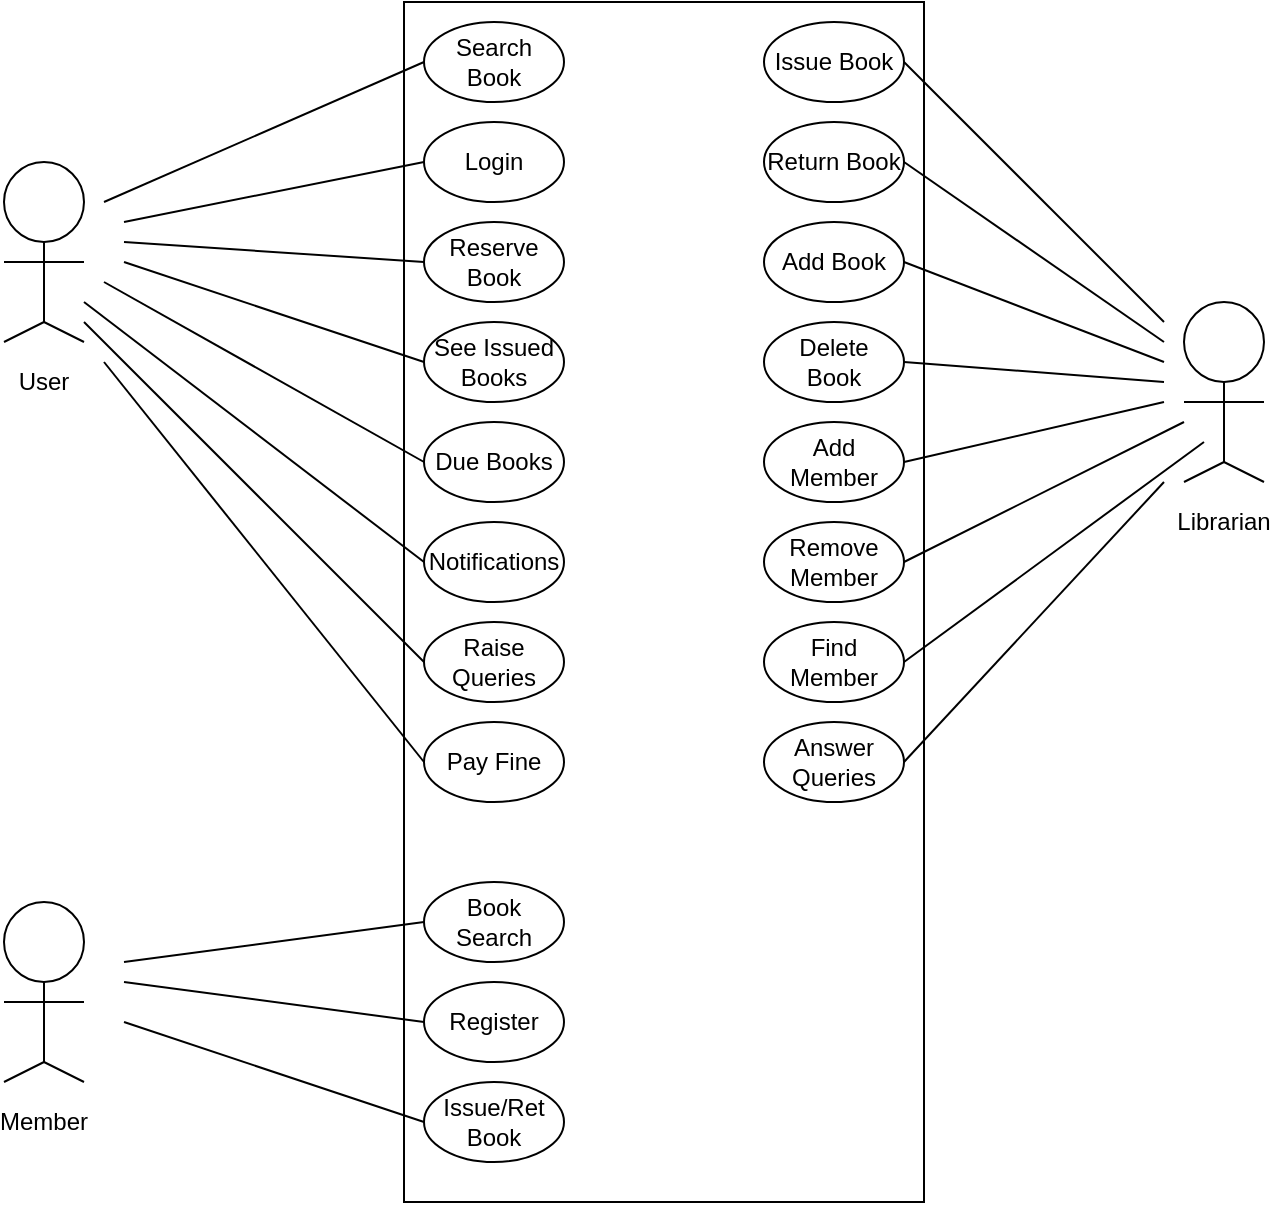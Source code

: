 <mxfile version="14.8.0" type="device"><diagram id="1EXOiaZ5XN8t02UOQ9ZJ" name="Page-1"><mxGraphModel dx="1038" dy="556" grid="1" gridSize="10" guides="1" tooltips="1" connect="1" arrows="1" fold="1" page="1" pageScale="1" pageWidth="850" pageHeight="1100" math="0" shadow="0"><root><mxCell id="0"/><mxCell id="1" parent="0"/><mxCell id="NJPK8GWIaviwcGk5zXti-1" value="" style="rounded=0;whiteSpace=wrap;html=1;" vertex="1" parent="1"><mxGeometry x="280" y="40" width="260" height="600" as="geometry"/></mxCell><mxCell id="NJPK8GWIaviwcGk5zXti-2" value="" style="ellipse;whiteSpace=wrap;html=1;aspect=fixed;" vertex="1" parent="1"><mxGeometry x="80" y="120" width="40" height="40" as="geometry"/></mxCell><mxCell id="NJPK8GWIaviwcGk5zXti-3" value="" style="endArrow=none;html=1;entryX=0.5;entryY=1;entryDx=0;entryDy=0;" edge="1" parent="1" target="NJPK8GWIaviwcGk5zXti-2"><mxGeometry width="50" height="50" relative="1" as="geometry"><mxPoint x="100" y="200" as="sourcePoint"/><mxPoint x="450" y="230" as="targetPoint"/></mxGeometry></mxCell><mxCell id="NJPK8GWIaviwcGk5zXti-4" value="" style="endArrow=none;html=1;" edge="1" parent="1"><mxGeometry width="50" height="50" relative="1" as="geometry"><mxPoint x="80" y="170" as="sourcePoint"/><mxPoint x="120" y="170" as="targetPoint"/></mxGeometry></mxCell><mxCell id="NJPK8GWIaviwcGk5zXti-5" value="" style="endArrow=none;html=1;" edge="1" parent="1"><mxGeometry width="50" height="50" relative="1" as="geometry"><mxPoint x="80" y="210" as="sourcePoint"/><mxPoint x="100" y="200" as="targetPoint"/></mxGeometry></mxCell><mxCell id="NJPK8GWIaviwcGk5zXti-6" value="" style="endArrow=none;html=1;" edge="1" parent="1"><mxGeometry width="50" height="50" relative="1" as="geometry"><mxPoint x="120" y="210" as="sourcePoint"/><mxPoint x="100" y="200" as="targetPoint"/></mxGeometry></mxCell><mxCell id="NJPK8GWIaviwcGk5zXti-7" value="User" style="text;html=1;strokeColor=none;fillColor=none;align=center;verticalAlign=middle;whiteSpace=wrap;rounded=0;" vertex="1" parent="1"><mxGeometry x="80" y="220" width="40" height="20" as="geometry"/></mxCell><mxCell id="NJPK8GWIaviwcGk5zXti-8" value="&lt;div&gt;Search&lt;/div&gt;&lt;div&gt;Book&lt;br&gt;&lt;/div&gt;" style="ellipse;whiteSpace=wrap;html=1;" vertex="1" parent="1"><mxGeometry x="290" y="50" width="70" height="40" as="geometry"/></mxCell><mxCell id="NJPK8GWIaviwcGk5zXti-9" value="Login" style="ellipse;whiteSpace=wrap;html=1;" vertex="1" parent="1"><mxGeometry x="290" y="100" width="70" height="40" as="geometry"/></mxCell><mxCell id="NJPK8GWIaviwcGk5zXti-10" value="&lt;div&gt;Reserve&lt;/div&gt;&lt;div&gt;Book&lt;br&gt;&lt;/div&gt;" style="ellipse;whiteSpace=wrap;html=1;" vertex="1" parent="1"><mxGeometry x="290" y="150" width="70" height="40" as="geometry"/></mxCell><mxCell id="NJPK8GWIaviwcGk5zXti-11" value="&lt;div&gt;See Issued&lt;/div&gt;&lt;div&gt;Books&lt;br&gt;&lt;/div&gt;" style="ellipse;whiteSpace=wrap;html=1;" vertex="1" parent="1"><mxGeometry x="290" y="200" width="70" height="40" as="geometry"/></mxCell><mxCell id="NJPK8GWIaviwcGk5zXti-12" value="Due Books" style="ellipse;whiteSpace=wrap;html=1;" vertex="1" parent="1"><mxGeometry x="290" y="250" width="70" height="40" as="geometry"/></mxCell><mxCell id="NJPK8GWIaviwcGk5zXti-13" value="Notifications" style="ellipse;whiteSpace=wrap;html=1;" vertex="1" parent="1"><mxGeometry x="290" y="300" width="70" height="40" as="geometry"/></mxCell><mxCell id="NJPK8GWIaviwcGk5zXti-14" value="&lt;div&gt;Raise&lt;/div&gt;&lt;div&gt;Queries&lt;br&gt;&lt;/div&gt;" style="ellipse;whiteSpace=wrap;html=1;" vertex="1" parent="1"><mxGeometry x="290" y="350" width="70" height="40" as="geometry"/></mxCell><mxCell id="NJPK8GWIaviwcGk5zXti-15" value="Pay Fine" style="ellipse;whiteSpace=wrap;html=1;" vertex="1" parent="1"><mxGeometry x="290" y="400" width="70" height="40" as="geometry"/></mxCell><mxCell id="NJPK8GWIaviwcGk5zXti-16" value="&lt;div&gt;Book&lt;/div&gt;&lt;div&gt;Search&lt;/div&gt;" style="ellipse;whiteSpace=wrap;html=1;" vertex="1" parent="1"><mxGeometry x="290" y="480" width="70" height="40" as="geometry"/></mxCell><mxCell id="NJPK8GWIaviwcGk5zXti-17" value="Register" style="ellipse;whiteSpace=wrap;html=1;" vertex="1" parent="1"><mxGeometry x="290" y="530" width="70" height="40" as="geometry"/></mxCell><mxCell id="NJPK8GWIaviwcGk5zXti-18" value="&lt;div&gt;Issue/Ret&lt;/div&gt;&lt;div&gt;Book&lt;br&gt;&lt;/div&gt;" style="ellipse;whiteSpace=wrap;html=1;" vertex="1" parent="1"><mxGeometry x="290" y="580" width="70" height="40" as="geometry"/></mxCell><mxCell id="NJPK8GWIaviwcGk5zXti-19" value="" style="ellipse;whiteSpace=wrap;html=1;aspect=fixed;" vertex="1" parent="1"><mxGeometry x="80" y="490" width="40" height="40" as="geometry"/></mxCell><mxCell id="NJPK8GWIaviwcGk5zXti-20" value="" style="endArrow=none;html=1;entryX=0.5;entryY=1;entryDx=0;entryDy=0;" edge="1" parent="1" target="NJPK8GWIaviwcGk5zXti-19"><mxGeometry width="50" height="50" relative="1" as="geometry"><mxPoint x="100" y="570" as="sourcePoint"/><mxPoint x="450" y="600" as="targetPoint"/></mxGeometry></mxCell><mxCell id="NJPK8GWIaviwcGk5zXti-21" value="" style="endArrow=none;html=1;" edge="1" parent="1"><mxGeometry width="50" height="50" relative="1" as="geometry"><mxPoint x="80" y="540" as="sourcePoint"/><mxPoint x="120" y="540" as="targetPoint"/></mxGeometry></mxCell><mxCell id="NJPK8GWIaviwcGk5zXti-22" value="" style="endArrow=none;html=1;" edge="1" parent="1"><mxGeometry width="50" height="50" relative="1" as="geometry"><mxPoint x="80" y="580" as="sourcePoint"/><mxPoint x="100" y="570" as="targetPoint"/></mxGeometry></mxCell><mxCell id="NJPK8GWIaviwcGk5zXti-23" value="" style="endArrow=none;html=1;" edge="1" parent="1"><mxGeometry width="50" height="50" relative="1" as="geometry"><mxPoint x="120" y="580" as="sourcePoint"/><mxPoint x="100" y="570" as="targetPoint"/></mxGeometry></mxCell><mxCell id="NJPK8GWIaviwcGk5zXti-24" value="Member" style="text;html=1;strokeColor=none;fillColor=none;align=center;verticalAlign=middle;whiteSpace=wrap;rounded=0;" vertex="1" parent="1"><mxGeometry x="80" y="590" width="40" height="20" as="geometry"/></mxCell><mxCell id="NJPK8GWIaviwcGk5zXti-25" value="" style="endArrow=none;html=1;entryX=0;entryY=0.5;entryDx=0;entryDy=0;" edge="1" parent="1" target="NJPK8GWIaviwcGk5zXti-8"><mxGeometry width="50" height="50" relative="1" as="geometry"><mxPoint x="130" y="140" as="sourcePoint"/><mxPoint x="450" y="290" as="targetPoint"/></mxGeometry></mxCell><mxCell id="NJPK8GWIaviwcGk5zXti-26" value="" style="endArrow=none;html=1;entryX=0;entryY=0.5;entryDx=0;entryDy=0;" edge="1" parent="1" target="NJPK8GWIaviwcGk5zXti-9"><mxGeometry width="50" height="50" relative="1" as="geometry"><mxPoint x="140" y="150" as="sourcePoint"/><mxPoint x="300" y="80" as="targetPoint"/></mxGeometry></mxCell><mxCell id="NJPK8GWIaviwcGk5zXti-27" value="" style="endArrow=none;html=1;entryX=0;entryY=0.5;entryDx=0;entryDy=0;" edge="1" parent="1" target="NJPK8GWIaviwcGk5zXti-10"><mxGeometry width="50" height="50" relative="1" as="geometry"><mxPoint x="140" y="160" as="sourcePoint"/><mxPoint x="300" y="130" as="targetPoint"/></mxGeometry></mxCell><mxCell id="NJPK8GWIaviwcGk5zXti-28" value="" style="endArrow=none;html=1;entryX=0;entryY=0.5;entryDx=0;entryDy=0;" edge="1" parent="1" target="NJPK8GWIaviwcGk5zXti-11"><mxGeometry width="50" height="50" relative="1" as="geometry"><mxPoint x="140" y="170" as="sourcePoint"/><mxPoint x="300" y="180" as="targetPoint"/></mxGeometry></mxCell><mxCell id="NJPK8GWIaviwcGk5zXti-29" value="" style="endArrow=none;html=1;entryX=0;entryY=0.5;entryDx=0;entryDy=0;" edge="1" parent="1" target="NJPK8GWIaviwcGk5zXti-12"><mxGeometry width="50" height="50" relative="1" as="geometry"><mxPoint x="130" y="180" as="sourcePoint"/><mxPoint x="300" y="230" as="targetPoint"/></mxGeometry></mxCell><mxCell id="NJPK8GWIaviwcGk5zXti-30" value="" style="endArrow=none;html=1;entryX=0;entryY=0.5;entryDx=0;entryDy=0;" edge="1" parent="1" target="NJPK8GWIaviwcGk5zXti-13"><mxGeometry width="50" height="50" relative="1" as="geometry"><mxPoint x="120" y="190" as="sourcePoint"/><mxPoint x="300" y="280" as="targetPoint"/></mxGeometry></mxCell><mxCell id="NJPK8GWIaviwcGk5zXti-31" value="" style="endArrow=none;html=1;entryX=0;entryY=0.5;entryDx=0;entryDy=0;" edge="1" parent="1" target="NJPK8GWIaviwcGk5zXti-14"><mxGeometry width="50" height="50" relative="1" as="geometry"><mxPoint x="120" y="200" as="sourcePoint"/><mxPoint x="300" y="330" as="targetPoint"/></mxGeometry></mxCell><mxCell id="NJPK8GWIaviwcGk5zXti-32" value="" style="endArrow=none;html=1;entryX=0;entryY=0.5;entryDx=0;entryDy=0;" edge="1" parent="1" target="NJPK8GWIaviwcGk5zXti-15"><mxGeometry width="50" height="50" relative="1" as="geometry"><mxPoint x="130" y="220" as="sourcePoint"/><mxPoint x="300" y="380" as="targetPoint"/></mxGeometry></mxCell><mxCell id="NJPK8GWIaviwcGk5zXti-33" value="" style="endArrow=none;html=1;entryX=0;entryY=0.5;entryDx=0;entryDy=0;" edge="1" parent="1" target="NJPK8GWIaviwcGk5zXti-16"><mxGeometry width="50" height="50" relative="1" as="geometry"><mxPoint x="140" y="520" as="sourcePoint"/><mxPoint x="450" y="430" as="targetPoint"/></mxGeometry></mxCell><mxCell id="NJPK8GWIaviwcGk5zXti-34" value="" style="endArrow=none;html=1;entryX=0;entryY=0.5;entryDx=0;entryDy=0;" edge="1" parent="1" target="NJPK8GWIaviwcGk5zXti-17"><mxGeometry width="50" height="50" relative="1" as="geometry"><mxPoint x="140" y="530" as="sourcePoint"/><mxPoint x="300" y="510" as="targetPoint"/></mxGeometry></mxCell><mxCell id="NJPK8GWIaviwcGk5zXti-35" value="" style="endArrow=none;html=1;entryX=0;entryY=0.5;entryDx=0;entryDy=0;" edge="1" parent="1" target="NJPK8GWIaviwcGk5zXti-18"><mxGeometry width="50" height="50" relative="1" as="geometry"><mxPoint x="140" y="550" as="sourcePoint"/><mxPoint x="300" y="560" as="targetPoint"/></mxGeometry></mxCell><mxCell id="NJPK8GWIaviwcGk5zXti-36" value="Issue Book" style="ellipse;whiteSpace=wrap;html=1;" vertex="1" parent="1"><mxGeometry x="460" y="50" width="70" height="40" as="geometry"/></mxCell><mxCell id="NJPK8GWIaviwcGk5zXti-37" value="Return Book" style="ellipse;whiteSpace=wrap;html=1;" vertex="1" parent="1"><mxGeometry x="460" y="100" width="70" height="40" as="geometry"/></mxCell><mxCell id="NJPK8GWIaviwcGk5zXti-38" value="Add Book" style="ellipse;whiteSpace=wrap;html=1;" vertex="1" parent="1"><mxGeometry x="460" y="150" width="70" height="40" as="geometry"/></mxCell><mxCell id="NJPK8GWIaviwcGk5zXti-39" value="&lt;div&gt;Delete&lt;/div&gt;&lt;div&gt;Book&lt;br&gt;&lt;/div&gt;" style="ellipse;whiteSpace=wrap;html=1;" vertex="1" parent="1"><mxGeometry x="460" y="200" width="70" height="40" as="geometry"/></mxCell><mxCell id="NJPK8GWIaviwcGk5zXti-40" value="&lt;div&gt;Add&lt;/div&gt;&lt;div&gt;Member&lt;br&gt;&lt;/div&gt;" style="ellipse;whiteSpace=wrap;html=1;" vertex="1" parent="1"><mxGeometry x="460" y="250" width="70" height="40" as="geometry"/></mxCell><mxCell id="NJPK8GWIaviwcGk5zXti-41" value="&lt;div&gt;Remove&lt;/div&gt;&lt;div&gt;Member&lt;br&gt;&lt;/div&gt;" style="ellipse;whiteSpace=wrap;html=1;" vertex="1" parent="1"><mxGeometry x="460" y="300" width="70" height="40" as="geometry"/></mxCell><mxCell id="NJPK8GWIaviwcGk5zXti-42" value="&lt;div&gt;Find&lt;/div&gt;&lt;div&gt;Member&lt;br&gt;&lt;/div&gt;" style="ellipse;whiteSpace=wrap;html=1;" vertex="1" parent="1"><mxGeometry x="460" y="350" width="70" height="40" as="geometry"/></mxCell><mxCell id="NJPK8GWIaviwcGk5zXti-43" value="&lt;div&gt;Answer&lt;/div&gt;&lt;div&gt;Queries&lt;br&gt;&lt;/div&gt;" style="ellipse;whiteSpace=wrap;html=1;" vertex="1" parent="1"><mxGeometry x="460" y="400" width="70" height="40" as="geometry"/></mxCell><mxCell id="NJPK8GWIaviwcGk5zXti-44" value="" style="ellipse;whiteSpace=wrap;html=1;aspect=fixed;" vertex="1" parent="1"><mxGeometry x="670" y="190" width="40" height="40" as="geometry"/></mxCell><mxCell id="NJPK8GWIaviwcGk5zXti-45" value="" style="endArrow=none;html=1;entryX=0.5;entryY=1;entryDx=0;entryDy=0;" edge="1" parent="1" target="NJPK8GWIaviwcGk5zXti-44"><mxGeometry width="50" height="50" relative="1" as="geometry"><mxPoint x="690" y="270" as="sourcePoint"/><mxPoint x="1040" y="300" as="targetPoint"/></mxGeometry></mxCell><mxCell id="NJPK8GWIaviwcGk5zXti-46" value="" style="endArrow=none;html=1;" edge="1" parent="1"><mxGeometry width="50" height="50" relative="1" as="geometry"><mxPoint x="670" y="240" as="sourcePoint"/><mxPoint x="710" y="240" as="targetPoint"/></mxGeometry></mxCell><mxCell id="NJPK8GWIaviwcGk5zXti-47" value="" style="endArrow=none;html=1;" edge="1" parent="1"><mxGeometry width="50" height="50" relative="1" as="geometry"><mxPoint x="670" y="280" as="sourcePoint"/><mxPoint x="690" y="270" as="targetPoint"/></mxGeometry></mxCell><mxCell id="NJPK8GWIaviwcGk5zXti-48" value="" style="endArrow=none;html=1;" edge="1" parent="1"><mxGeometry width="50" height="50" relative="1" as="geometry"><mxPoint x="710" y="280" as="sourcePoint"/><mxPoint x="690" y="270" as="targetPoint"/></mxGeometry></mxCell><mxCell id="NJPK8GWIaviwcGk5zXti-49" value="Librarian" style="text;html=1;strokeColor=none;fillColor=none;align=center;verticalAlign=middle;whiteSpace=wrap;rounded=0;" vertex="1" parent="1"><mxGeometry x="670" y="290" width="40" height="20" as="geometry"/></mxCell><mxCell id="NJPK8GWIaviwcGk5zXti-50" value="" style="endArrow=none;html=1;exitX=1;exitY=0.5;exitDx=0;exitDy=0;" edge="1" parent="1" source="NJPK8GWIaviwcGk5zXti-36"><mxGeometry width="50" height="50" relative="1" as="geometry"><mxPoint x="400" y="310" as="sourcePoint"/><mxPoint x="660" y="200" as="targetPoint"/></mxGeometry></mxCell><mxCell id="NJPK8GWIaviwcGk5zXti-51" value="" style="endArrow=none;html=1;exitX=1;exitY=0.5;exitDx=0;exitDy=0;" edge="1" parent="1" source="NJPK8GWIaviwcGk5zXti-37"><mxGeometry width="50" height="50" relative="1" as="geometry"><mxPoint x="540" y="80" as="sourcePoint"/><mxPoint x="660" y="210" as="targetPoint"/></mxGeometry></mxCell><mxCell id="NJPK8GWIaviwcGk5zXti-52" value="" style="endArrow=none;html=1;exitX=1;exitY=0.5;exitDx=0;exitDy=0;" edge="1" parent="1" source="NJPK8GWIaviwcGk5zXti-38"><mxGeometry width="50" height="50" relative="1" as="geometry"><mxPoint x="540" y="130" as="sourcePoint"/><mxPoint x="660" y="220" as="targetPoint"/></mxGeometry></mxCell><mxCell id="NJPK8GWIaviwcGk5zXti-53" value="" style="endArrow=none;html=1;exitX=1;exitY=0.5;exitDx=0;exitDy=0;" edge="1" parent="1" source="NJPK8GWIaviwcGk5zXti-39"><mxGeometry width="50" height="50" relative="1" as="geometry"><mxPoint x="540" y="180" as="sourcePoint"/><mxPoint x="660" y="230" as="targetPoint"/></mxGeometry></mxCell><mxCell id="NJPK8GWIaviwcGk5zXti-54" value="" style="endArrow=none;html=1;exitX=1;exitY=0.5;exitDx=0;exitDy=0;" edge="1" parent="1" source="NJPK8GWIaviwcGk5zXti-40"><mxGeometry width="50" height="50" relative="1" as="geometry"><mxPoint x="540" y="230" as="sourcePoint"/><mxPoint x="660" y="240" as="targetPoint"/></mxGeometry></mxCell><mxCell id="NJPK8GWIaviwcGk5zXti-55" value="" style="endArrow=none;html=1;exitX=1;exitY=0.5;exitDx=0;exitDy=0;" edge="1" parent="1" source="NJPK8GWIaviwcGk5zXti-41"><mxGeometry width="50" height="50" relative="1" as="geometry"><mxPoint x="540" y="280" as="sourcePoint"/><mxPoint x="670" y="250" as="targetPoint"/></mxGeometry></mxCell><mxCell id="NJPK8GWIaviwcGk5zXti-56" value="" style="endArrow=none;html=1;exitX=1;exitY=0.5;exitDx=0;exitDy=0;" edge="1" parent="1" source="NJPK8GWIaviwcGk5zXti-42"><mxGeometry width="50" height="50" relative="1" as="geometry"><mxPoint x="540" y="330" as="sourcePoint"/><mxPoint x="680" y="260" as="targetPoint"/></mxGeometry></mxCell><mxCell id="NJPK8GWIaviwcGk5zXti-57" value="" style="endArrow=none;html=1;exitX=1;exitY=0.5;exitDx=0;exitDy=0;" edge="1" parent="1" source="NJPK8GWIaviwcGk5zXti-43"><mxGeometry width="50" height="50" relative="1" as="geometry"><mxPoint x="540" y="380" as="sourcePoint"/><mxPoint x="660" y="280" as="targetPoint"/></mxGeometry></mxCell></root></mxGraphModel></diagram></mxfile>